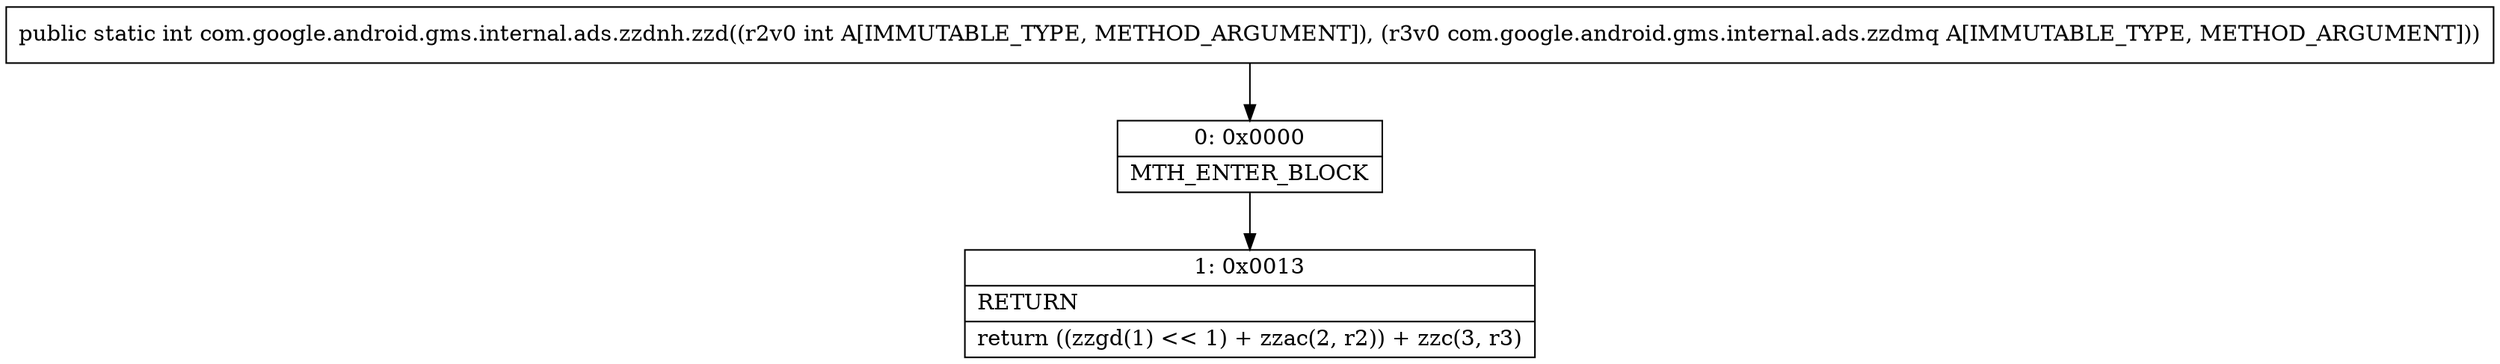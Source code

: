 digraph "CFG forcom.google.android.gms.internal.ads.zzdnh.zzd(ILcom\/google\/android\/gms\/internal\/ads\/zzdmq;)I" {
Node_0 [shape=record,label="{0\:\ 0x0000|MTH_ENTER_BLOCK\l}"];
Node_1 [shape=record,label="{1\:\ 0x0013|RETURN\l|return ((zzgd(1) \<\< 1) + zzac(2, r2)) + zzc(3, r3)\l}"];
MethodNode[shape=record,label="{public static int com.google.android.gms.internal.ads.zzdnh.zzd((r2v0 int A[IMMUTABLE_TYPE, METHOD_ARGUMENT]), (r3v0 com.google.android.gms.internal.ads.zzdmq A[IMMUTABLE_TYPE, METHOD_ARGUMENT])) }"];
MethodNode -> Node_0;
Node_0 -> Node_1;
}


